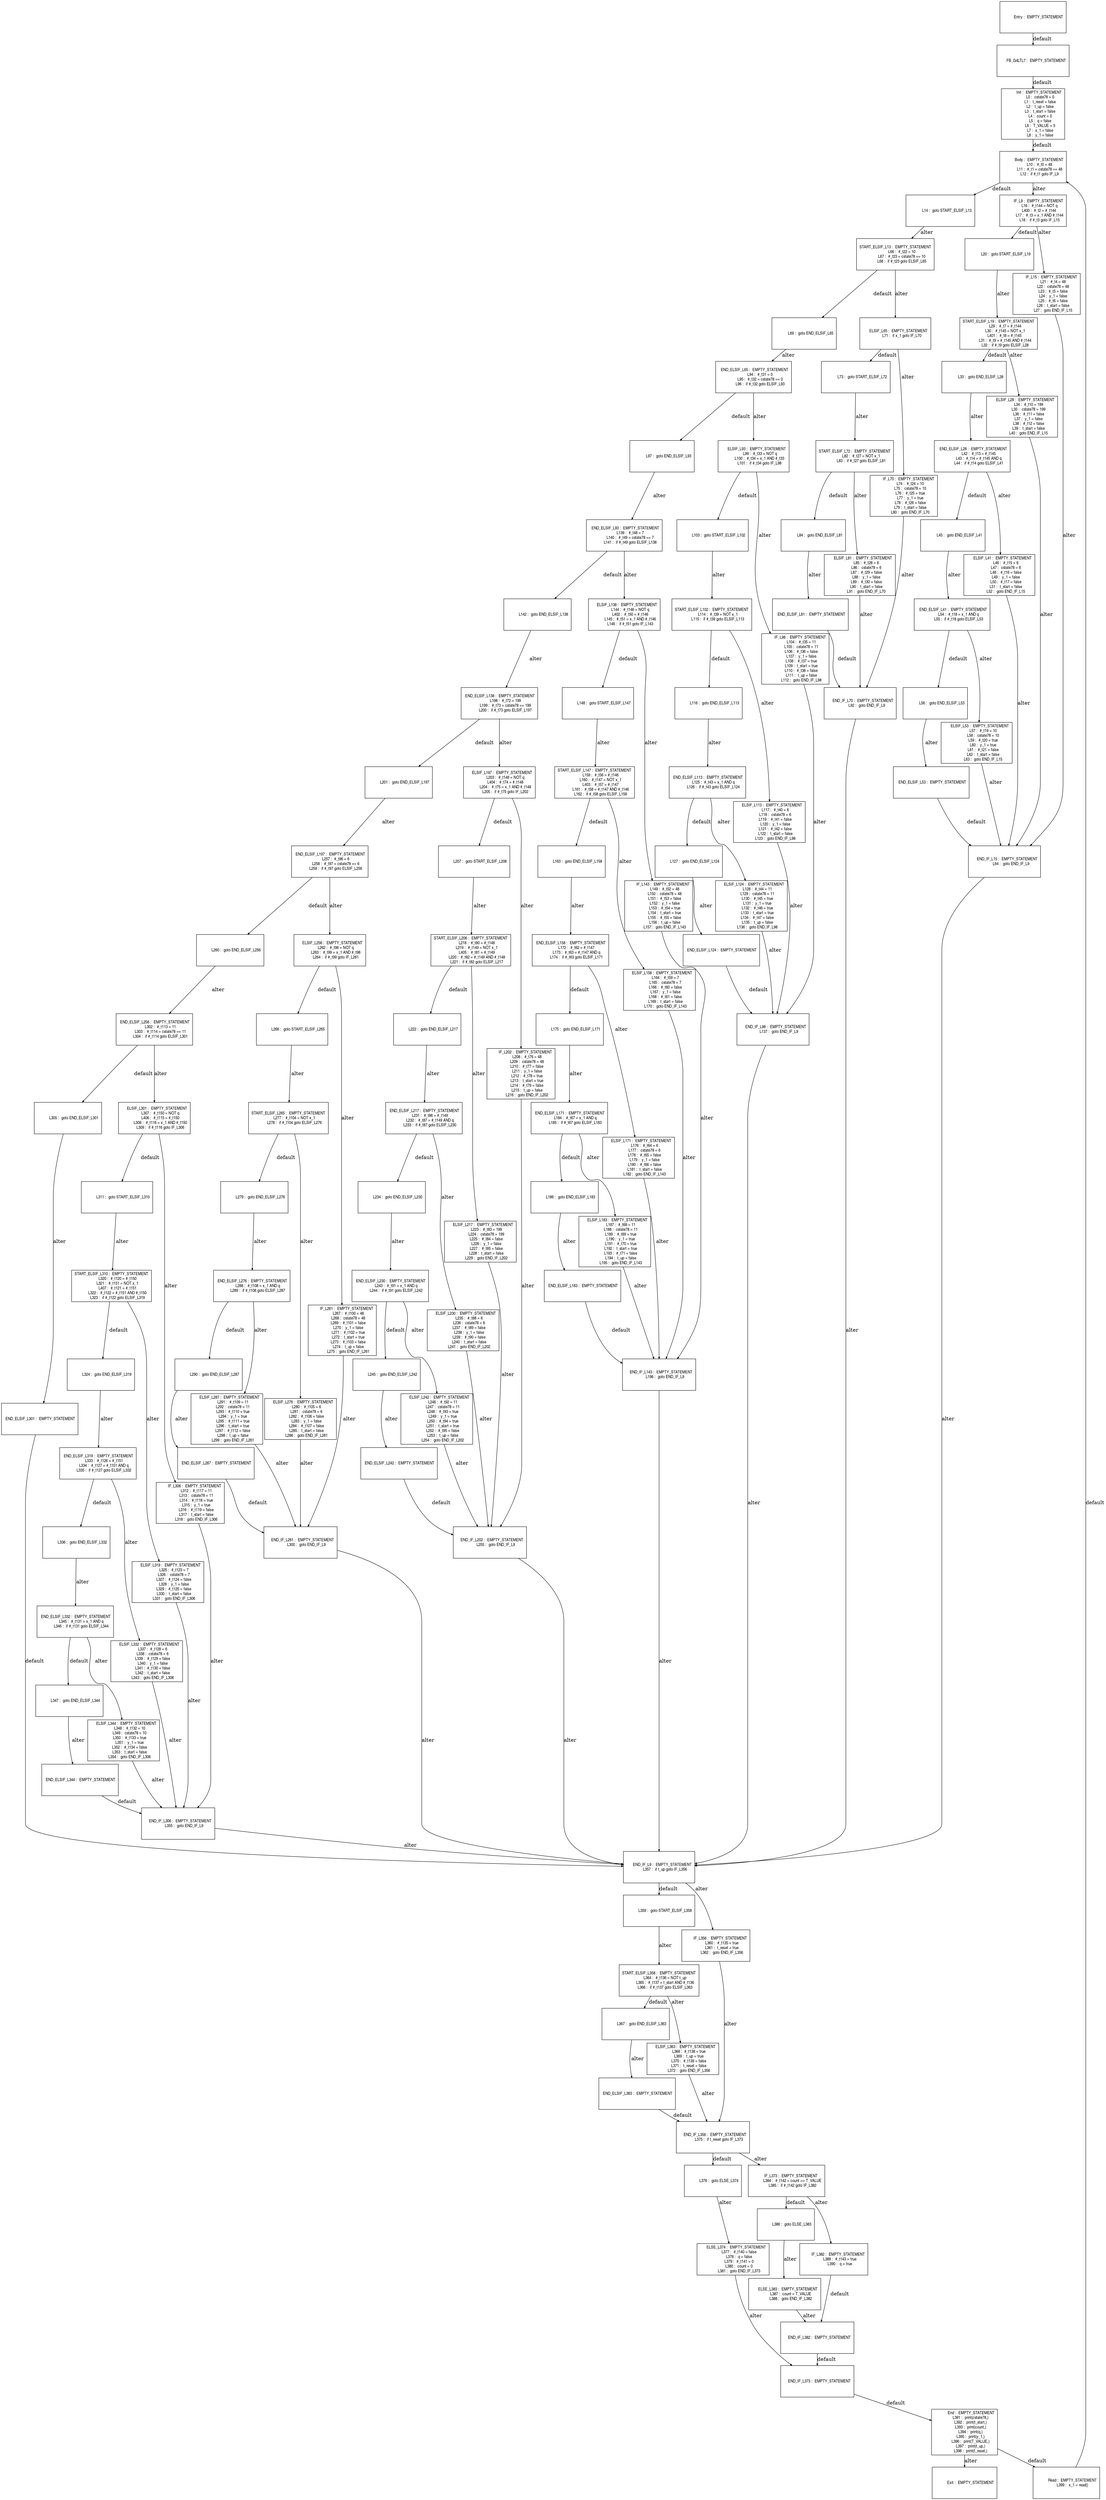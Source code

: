 digraph G {
  ranksep=.25;
  edge [arrowsize=.5]
  node [shape=rectangle, fontname="ArialNarrow",
        fontsize=12,  height=1.2];
  "      FB_G4LTL7 :  EMPTY_STATEMENT
"; "           Init :  EMPTY_STATEMENT
             L0 :  cstate78 = 0
             L1 :  t_reset = false
             L2 :  t_up = false
             L3 :  t_start = false
             L4 :  count = 0
             L5 :  q = false
             L6 :  T_VALUE = 5
             L7 :  x_1 = false
             L8 :  y_1 = false
"; "           Body :  EMPTY_STATEMENT
            L10 :  #_t0 = 48
            L11 :  #_t1 = cstate78 == 48
            L12 :  if #_t1 goto IF_L9
"; "            L14 :  goto START_ELSIF_L13
"; "          IF_L9 :  EMPTY_STATEMENT
            L16 :  #_t144 = NOT q
           L400 :  #_t2 = #_t144
            L17 :  #_t3 = x_1 AND #_t144
            L18 :  if #_t3 goto IF_L15
"; "            L20 :  goto START_ELSIF_L19
"; "         IF_L15 :  EMPTY_STATEMENT
            L21 :  #_t4 = 48
            L22 :  cstate78 = 48
            L23 :  #_t5 = false
            L24 :  y_1 = false
            L25 :  #_t6 = false
            L26 :  t_start = false
            L27 :  goto END_IF_L15
"; "START_ELSIF_L19 :  EMPTY_STATEMENT
            L29 :  #_t7 = #_t144
            L30 :  #_t145 = NOT x_1
           L401 :  #_t8 = #_t145
            L31 :  #_t9 = #_t145 AND #_t144
            L32 :  if #_t9 goto ELSIF_L28
"; "            L33 :  goto END_ELSIF_L28
"; "      ELSIF_L28 :  EMPTY_STATEMENT
            L34 :  #_t10 = 199
            L35 :  cstate78 = 199
            L36 :  #_t11 = false
            L37 :  y_1 = false
            L38 :  #_t12 = false
            L39 :  t_start = false
            L40 :  goto END_IF_L15
"; "  END_ELSIF_L28 :  EMPTY_STATEMENT
            L42 :  #_t13 = #_t145
            L43 :  #_t14 = #_t145 AND q
            L44 :  if #_t14 goto ELSIF_L41
"; "            L45 :  goto END_ELSIF_L41
"; "      ELSIF_L41 :  EMPTY_STATEMENT
            L46 :  #_t15 = 6
            L47 :  cstate78 = 6
            L48 :  #_t16 = false
            L49 :  y_1 = false
            L50 :  #_t17 = false
            L51 :  t_start = false
            L52 :  goto END_IF_L15
"; "  END_ELSIF_L41 :  EMPTY_STATEMENT
            L54 :  #_t18 = x_1 AND q
            L55 :  if #_t18 goto ELSIF_L53
"; "            L56 :  goto END_ELSIF_L53
"; "      ELSIF_L53 :  EMPTY_STATEMENT
            L57 :  #_t19 = 10
            L58 :  cstate78 = 10
            L59 :  #_t20 = true
            L60 :  y_1 = true
            L61 :  #_t21 = false
            L62 :  t_start = false
            L63 :  goto END_IF_L15
"; "  END_ELSIF_L53 :  EMPTY_STATEMENT
"; "     END_IF_L15 :  EMPTY_STATEMENT
            L64 :  goto END_IF_L9
"; "START_ELSIF_L13 :  EMPTY_STATEMENT
            L66 :  #_t22 = 10
            L67 :  #_t23 = cstate78 == 10
            L68 :  if #_t23 goto ELSIF_L65
"; "            L69 :  goto END_ELSIF_L65
"; "      ELSIF_L65 :  EMPTY_STATEMENT
            L71 :  if x_1 goto IF_L70
"; "            L73 :  goto START_ELSIF_L72
"; "         IF_L70 :  EMPTY_STATEMENT
            L74 :  #_t24 = 10
            L75 :  cstate78 = 10
            L76 :  #_t25 = true
            L77 :  y_1 = true
            L78 :  #_t26 = false
            L79 :  t_start = false
            L80 :  goto END_IF_L70
"; "START_ELSIF_L72 :  EMPTY_STATEMENT
            L82 :  #_t27 = NOT x_1
            L83 :  if #_t27 goto ELSIF_L81
"; "            L84 :  goto END_ELSIF_L81
"; "      ELSIF_L81 :  EMPTY_STATEMENT
            L85 :  #_t28 = 6
            L86 :  cstate78 = 6
            L87 :  #_t29 = false
            L88 :  y_1 = false
            L89 :  #_t30 = false
            L90 :  t_start = false
            L91 :  goto END_IF_L70
"; "  END_ELSIF_L81 :  EMPTY_STATEMENT
"; "     END_IF_L70 :  EMPTY_STATEMENT
            L92 :  goto END_IF_L9
"; "  END_ELSIF_L65 :  EMPTY_STATEMENT
            L94 :  #_t31 = 0
            L95 :  #_t32 = cstate78 == 0
            L96 :  if #_t32 goto ELSIF_L93
"; "            L97 :  goto END_ELSIF_L93
"; "      ELSIF_L93 :  EMPTY_STATEMENT
            L99 :  #_t33 = NOT q
           L100 :  #_t34 = x_1 AND #_t33
           L101 :  if #_t34 goto IF_L98
"; "           L103 :  goto START_ELSIF_L102
"; "         IF_L98 :  EMPTY_STATEMENT
           L104 :  #_t35 = 11
           L105 :  cstate78 = 11
           L106 :  #_t36 = false
           L107 :  y_1 = false
           L108 :  #_t37 = true
           L109 :  t_start = true
           L110 :  #_t38 = false
           L111 :  t_up = false
           L112 :  goto END_IF_L98
"; "START_ELSIF_L102 :  EMPTY_STATEMENT
           L114 :  #_t39 = NOT x_1
           L115 :  if #_t39 goto ELSIF_L113
"; "           L116 :  goto END_ELSIF_L113
"; "     ELSIF_L113 :  EMPTY_STATEMENT
           L117 :  #_t40 = 6
           L118 :  cstate78 = 6
           L119 :  #_t41 = false
           L120 :  y_1 = false
           L121 :  #_t42 = false
           L122 :  t_start = false
           L123 :  goto END_IF_L98
"; " END_ELSIF_L113 :  EMPTY_STATEMENT
           L125 :  #_t43 = x_1 AND q
           L126 :  if #_t43 goto ELSIF_L124
"; "           L127 :  goto END_ELSIF_L124
"; "     ELSIF_L124 :  EMPTY_STATEMENT
           L128 :  #_t44 = 11
           L129 :  cstate78 = 11
           L130 :  #_t45 = true
           L131 :  y_1 = true
           L132 :  #_t46 = true
           L133 :  t_start = true
           L134 :  #_t47 = false
           L135 :  t_up = false
           L136 :  goto END_IF_L98
"; " END_ELSIF_L124 :  EMPTY_STATEMENT
"; "     END_IF_L98 :  EMPTY_STATEMENT
           L137 :  goto END_IF_L9
"; "  END_ELSIF_L93 :  EMPTY_STATEMENT
           L139 :  #_t48 = 7
           L140 :  #_t49 = cstate78 == 7
           L141 :  if #_t49 goto ELSIF_L138
"; "           L142 :  goto END_ELSIF_L138
"; "     ELSIF_L138 :  EMPTY_STATEMENT
           L144 :  #_t146 = NOT q
           L402 :  #_t50 = #_t146
           L145 :  #_t51 = x_1 AND #_t146
           L146 :  if #_t51 goto IF_L143
"; "           L148 :  goto START_ELSIF_L147
"; "        IF_L143 :  EMPTY_STATEMENT
           L149 :  #_t52 = 48
           L150 :  cstate78 = 48
           L151 :  #_t53 = false
           L152 :  y_1 = false
           L153 :  #_t54 = true
           L154 :  t_start = true
           L155 :  #_t55 = false
           L156 :  t_up = false
           L157 :  goto END_IF_L143
"; "START_ELSIF_L147 :  EMPTY_STATEMENT
           L159 :  #_t56 = #_t146
           L160 :  #_t147 = NOT x_1
           L403 :  #_t57 = #_t147
           L161 :  #_t58 = #_t147 AND #_t146
           L162 :  if #_t58 goto ELSIF_L158
"; "           L163 :  goto END_ELSIF_L158
"; "     ELSIF_L158 :  EMPTY_STATEMENT
           L164 :  #_t59 = 7
           L165 :  cstate78 = 7
           L166 :  #_t60 = false
           L167 :  y_1 = false
           L168 :  #_t61 = false
           L169 :  t_start = false
           L170 :  goto END_IF_L143
"; " END_ELSIF_L158 :  EMPTY_STATEMENT
           L172 :  #_t62 = #_t147
           L173 :  #_t63 = #_t147 AND q
           L174 :  if #_t63 goto ELSIF_L171
"; "           L175 :  goto END_ELSIF_L171
"; "     ELSIF_L171 :  EMPTY_STATEMENT
           L176 :  #_t64 = 6
           L177 :  cstate78 = 6
           L178 :  #_t65 = false
           L179 :  y_1 = false
           L180 :  #_t66 = false
           L181 :  t_start = false
           L182 :  goto END_IF_L143
"; " END_ELSIF_L171 :  EMPTY_STATEMENT
           L184 :  #_t67 = x_1 AND q
           L185 :  if #_t67 goto ELSIF_L183
"; "           L186 :  goto END_ELSIF_L183
"; "     ELSIF_L183 :  EMPTY_STATEMENT
           L187 :  #_t68 = 11
           L188 :  cstate78 = 11
           L189 :  #_t69 = true
           L190 :  y_1 = true
           L191 :  #_t70 = true
           L192 :  t_start = true
           L193 :  #_t71 = false
           L194 :  t_up = false
           L195 :  goto END_IF_L143
"; " END_ELSIF_L183 :  EMPTY_STATEMENT
"; "    END_IF_L143 :  EMPTY_STATEMENT
           L196 :  goto END_IF_L9
"; " END_ELSIF_L138 :  EMPTY_STATEMENT
           L198 :  #_t72 = 199
           L199 :  #_t73 = cstate78 == 199
           L200 :  if #_t73 goto ELSIF_L197
"; "           L201 :  goto END_ELSIF_L197
"; "     ELSIF_L197 :  EMPTY_STATEMENT
           L203 :  #_t148 = NOT q
           L404 :  #_t74 = #_t148
           L204 :  #_t75 = x_1 AND #_t148
           L205 :  if #_t75 goto IF_L202
"; "           L207 :  goto START_ELSIF_L206
"; "        IF_L202 :  EMPTY_STATEMENT
           L208 :  #_t76 = 48
           L209 :  cstate78 = 48
           L210 :  #_t77 = false
           L211 :  y_1 = false
           L212 :  #_t78 = true
           L213 :  t_start = true
           L214 :  #_t79 = false
           L215 :  t_up = false
           L216 :  goto END_IF_L202
"; "START_ELSIF_L206 :  EMPTY_STATEMENT
           L218 :  #_t80 = #_t148
           L219 :  #_t149 = NOT x_1
           L405 :  #_t81 = #_t149
           L220 :  #_t82 = #_t149 AND #_t148
           L221 :  if #_t82 goto ELSIF_L217
"; "           L222 :  goto END_ELSIF_L217
"; "     ELSIF_L217 :  EMPTY_STATEMENT
           L223 :  #_t83 = 199
           L224 :  cstate78 = 199
           L225 :  #_t84 = false
           L226 :  y_1 = false
           L227 :  #_t85 = false
           L228 :  t_start = false
           L229 :  goto END_IF_L202
"; " END_ELSIF_L217 :  EMPTY_STATEMENT
           L231 :  #_t86 = #_t149
           L232 :  #_t87 = #_t149 AND q
           L233 :  if #_t87 goto ELSIF_L230
"; "           L234 :  goto END_ELSIF_L230
"; "     ELSIF_L230 :  EMPTY_STATEMENT
           L235 :  #_t88 = 6
           L236 :  cstate78 = 6
           L237 :  #_t89 = false
           L238 :  y_1 = false
           L239 :  #_t90 = false
           L240 :  t_start = false
           L241 :  goto END_IF_L202
"; " END_ELSIF_L230 :  EMPTY_STATEMENT
           L243 :  #_t91 = x_1 AND q
           L244 :  if #_t91 goto ELSIF_L242
"; "           L245 :  goto END_ELSIF_L242
"; "     ELSIF_L242 :  EMPTY_STATEMENT
           L246 :  #_t92 = 11
           L247 :  cstate78 = 11
           L248 :  #_t93 = true
           L249 :  y_1 = true
           L250 :  #_t94 = true
           L251 :  t_start = true
           L252 :  #_t95 = false
           L253 :  t_up = false
           L254 :  goto END_IF_L202
"; " END_ELSIF_L242 :  EMPTY_STATEMENT
"; "    END_IF_L202 :  EMPTY_STATEMENT
           L255 :  goto END_IF_L9
"; " END_ELSIF_L197 :  EMPTY_STATEMENT
           L257 :  #_t96 = 6
           L258 :  #_t97 = cstate78 == 6
           L259 :  if #_t97 goto ELSIF_L256
"; "           L260 :  goto END_ELSIF_L256
"; "     ELSIF_L256 :  EMPTY_STATEMENT
           L262 :  #_t98 = NOT q
           L263 :  #_t99 = x_1 AND #_t98
           L264 :  if #_t99 goto IF_L261
"; "           L266 :  goto START_ELSIF_L265
"; "        IF_L261 :  EMPTY_STATEMENT
           L267 :  #_t100 = 48
           L268 :  cstate78 = 48
           L269 :  #_t101 = false
           L270 :  y_1 = false
           L271 :  #_t102 = true
           L272 :  t_start = true
           L273 :  #_t103 = false
           L274 :  t_up = false
           L275 :  goto END_IF_L261
"; "START_ELSIF_L265 :  EMPTY_STATEMENT
           L277 :  #_t104 = NOT x_1
           L278 :  if #_t104 goto ELSIF_L276
"; "           L279 :  goto END_ELSIF_L276
"; "     ELSIF_L276 :  EMPTY_STATEMENT
           L280 :  #_t105 = 6
           L281 :  cstate78 = 6
           L282 :  #_t106 = false
           L283 :  y_1 = false
           L284 :  #_t107 = false
           L285 :  t_start = false
           L286 :  goto END_IF_L261
"; " END_ELSIF_L276 :  EMPTY_STATEMENT
           L288 :  #_t108 = x_1 AND q
           L289 :  if #_t108 goto ELSIF_L287
"; "           L290 :  goto END_ELSIF_L287
"; "     ELSIF_L287 :  EMPTY_STATEMENT
           L291 :  #_t109 = 11
           L292 :  cstate78 = 11
           L293 :  #_t110 = true
           L294 :  y_1 = true
           L295 :  #_t111 = true
           L296 :  t_start = true
           L297 :  #_t112 = false
           L298 :  t_up = false
           L299 :  goto END_IF_L261
"; " END_ELSIF_L287 :  EMPTY_STATEMENT
"; "    END_IF_L261 :  EMPTY_STATEMENT
           L300 :  goto END_IF_L9
"; " END_ELSIF_L256 :  EMPTY_STATEMENT
           L302 :  #_t113 = 11
           L303 :  #_t114 = cstate78 == 11
           L304 :  if #_t114 goto ELSIF_L301
"; "           L305 :  goto END_ELSIF_L301
"; "     ELSIF_L301 :  EMPTY_STATEMENT
           L307 :  #_t150 = NOT q
           L406 :  #_t115 = #_t150
           L308 :  #_t116 = x_1 AND #_t150
           L309 :  if #_t116 goto IF_L306
"; "           L311 :  goto START_ELSIF_L310
"; "        IF_L306 :  EMPTY_STATEMENT
           L312 :  #_t117 = 11
           L313 :  cstate78 = 11
           L314 :  #_t118 = true
           L315 :  y_1 = true
           L316 :  #_t119 = false
           L317 :  t_start = false
           L318 :  goto END_IF_L306
"; "START_ELSIF_L310 :  EMPTY_STATEMENT
           L320 :  #_t120 = #_t150
           L321 :  #_t151 = NOT x_1
           L407 :  #_t121 = #_t151
           L322 :  #_t122 = #_t151 AND #_t150
           L323 :  if #_t122 goto ELSIF_L319
"; "           L324 :  goto END_ELSIF_L319
"; "     ELSIF_L319 :  EMPTY_STATEMENT
           L325 :  #_t123 = 7
           L326 :  cstate78 = 7
           L327 :  #_t124 = false
           L328 :  y_1 = false
           L329 :  #_t125 = false
           L330 :  t_start = false
           L331 :  goto END_IF_L306
"; " END_ELSIF_L319 :  EMPTY_STATEMENT
           L333 :  #_t126 = #_t151
           L334 :  #_t127 = #_t151 AND q
           L335 :  if #_t127 goto ELSIF_L332
"; "           L336 :  goto END_ELSIF_L332
"; "     ELSIF_L332 :  EMPTY_STATEMENT
           L337 :  #_t128 = 6
           L338 :  cstate78 = 6
           L339 :  #_t129 = false
           L340 :  y_1 = false
           L341 :  #_t130 = false
           L342 :  t_start = false
           L343 :  goto END_IF_L306
"; " END_ELSIF_L332 :  EMPTY_STATEMENT
           L345 :  #_t131 = x_1 AND q
           L346 :  if #_t131 goto ELSIF_L344
"; "           L347 :  goto END_ELSIF_L344
"; "     ELSIF_L344 :  EMPTY_STATEMENT
           L348 :  #_t132 = 10
           L349 :  cstate78 = 10
           L350 :  #_t133 = true
           L351 :  y_1 = true
           L352 :  #_t134 = false
           L353 :  t_start = false
           L354 :  goto END_IF_L306
"; " END_ELSIF_L344 :  EMPTY_STATEMENT
"; "    END_IF_L306 :  EMPTY_STATEMENT
           L355 :  goto END_IF_L9
"; " END_ELSIF_L301 :  EMPTY_STATEMENT
"; "      END_IF_L9 :  EMPTY_STATEMENT
           L357 :  if t_up goto IF_L356
"; "           L359 :  goto START_ELSIF_L358
"; "        IF_L356 :  EMPTY_STATEMENT
           L360 :  #_t135 = true
           L361 :  t_reset = true
           L362 :  goto END_IF_L356
"; "START_ELSIF_L358 :  EMPTY_STATEMENT
           L364 :  #_t136 = NOT t_up
           L365 :  #_t137 = t_start AND #_t136
           L366 :  if #_t137 goto ELSIF_L363
"; "           L367 :  goto END_ELSIF_L363
"; "     ELSIF_L363 :  EMPTY_STATEMENT
           L368 :  #_t138 = true
           L369 :  t_up = true
           L370 :  #_t139 = false
           L371 :  t_reset = false
           L372 :  goto END_IF_L356
"; " END_ELSIF_L363 :  EMPTY_STATEMENT
"; "    END_IF_L356 :  EMPTY_STATEMENT
           L375 :  if t_reset goto IF_L373
"; "           L376 :  goto ELSE_L374
"; "      ELSE_L374 :  EMPTY_STATEMENT
           L377 :  #_t140 = false
           L378 :  q = false
           L379 :  #_t141 = 0
           L380 :  count = 0
           L381 :  goto END_IF_L373
"; "        IF_L373 :  EMPTY_STATEMENT
           L384 :  #_t142 = count == T_VALUE
           L385 :  if #_t142 goto IF_L382
"; "           L386 :  goto ELSE_L383
"; "      ELSE_L383 :  EMPTY_STATEMENT
           L387 :  count = T_VALUE
           L388 :  goto END_IF_L382
"; "        IF_L382 :  EMPTY_STATEMENT
           L389 :  #_t143 = true
           L390 :  q = true
"; "    END_IF_L382 :  EMPTY_STATEMENT
"; "    END_IF_L373 :  EMPTY_STATEMENT
"; "          Entry :  EMPTY_STATEMENT
"; "            End :  EMPTY_STATEMENT
           L391 :  print(cstate78,)
           L392 :  print(t_start,)
           L393 :  print(count,)
           L394 :  print(q,)
           L395 :  print(y_1,)
           L396 :  print(T_VALUE,)
           L397 :  print(t_up,)
           L398 :  print(t_reset,)
"; "           Exit :  EMPTY_STATEMENT
"; "           Read :  EMPTY_STATEMENT
           L399 :  x_1 = read()
"; 
  "      FB_G4LTL7 :  EMPTY_STATEMENT
" -> "           Init :  EMPTY_STATEMENT
             L0 :  cstate78 = 0
             L1 :  t_reset = false
             L2 :  t_up = false
             L3 :  t_start = false
             L4 :  count = 0
             L5 :  q = false
             L6 :  T_VALUE = 5
             L7 :  x_1 = false
             L8 :  y_1 = false
"  [label="default"];
  "           Init :  EMPTY_STATEMENT
             L0 :  cstate78 = 0
             L1 :  t_reset = false
             L2 :  t_up = false
             L3 :  t_start = false
             L4 :  count = 0
             L5 :  q = false
             L6 :  T_VALUE = 5
             L7 :  x_1 = false
             L8 :  y_1 = false
" -> "           Body :  EMPTY_STATEMENT
            L10 :  #_t0 = 48
            L11 :  #_t1 = cstate78 == 48
            L12 :  if #_t1 goto IF_L9
"  [label="default"];
  "           Body :  EMPTY_STATEMENT
            L10 :  #_t0 = 48
            L11 :  #_t1 = cstate78 == 48
            L12 :  if #_t1 goto IF_L9
" -> "            L14 :  goto START_ELSIF_L13
"  [label="default"];
  "           Body :  EMPTY_STATEMENT
            L10 :  #_t0 = 48
            L11 :  #_t1 = cstate78 == 48
            L12 :  if #_t1 goto IF_L9
" -> "          IF_L9 :  EMPTY_STATEMENT
            L16 :  #_t144 = NOT q
           L400 :  #_t2 = #_t144
            L17 :  #_t3 = x_1 AND #_t144
            L18 :  if #_t3 goto IF_L15
"  [label="alter"];
  "            L14 :  goto START_ELSIF_L13
" -> "START_ELSIF_L13 :  EMPTY_STATEMENT
            L66 :  #_t22 = 10
            L67 :  #_t23 = cstate78 == 10
            L68 :  if #_t23 goto ELSIF_L65
"  [label="alter"];
  "          IF_L9 :  EMPTY_STATEMENT
            L16 :  #_t144 = NOT q
           L400 :  #_t2 = #_t144
            L17 :  #_t3 = x_1 AND #_t144
            L18 :  if #_t3 goto IF_L15
" -> "            L20 :  goto START_ELSIF_L19
"  [label="default"];
  "          IF_L9 :  EMPTY_STATEMENT
            L16 :  #_t144 = NOT q
           L400 :  #_t2 = #_t144
            L17 :  #_t3 = x_1 AND #_t144
            L18 :  if #_t3 goto IF_L15
" -> "         IF_L15 :  EMPTY_STATEMENT
            L21 :  #_t4 = 48
            L22 :  cstate78 = 48
            L23 :  #_t5 = false
            L24 :  y_1 = false
            L25 :  #_t6 = false
            L26 :  t_start = false
            L27 :  goto END_IF_L15
"  [label="alter"];
  "            L20 :  goto START_ELSIF_L19
" -> "START_ELSIF_L19 :  EMPTY_STATEMENT
            L29 :  #_t7 = #_t144
            L30 :  #_t145 = NOT x_1
           L401 :  #_t8 = #_t145
            L31 :  #_t9 = #_t145 AND #_t144
            L32 :  if #_t9 goto ELSIF_L28
"  [label="alter"];
  "         IF_L15 :  EMPTY_STATEMENT
            L21 :  #_t4 = 48
            L22 :  cstate78 = 48
            L23 :  #_t5 = false
            L24 :  y_1 = false
            L25 :  #_t6 = false
            L26 :  t_start = false
            L27 :  goto END_IF_L15
" -> "     END_IF_L15 :  EMPTY_STATEMENT
            L64 :  goto END_IF_L9
"  [label="alter"];
  "START_ELSIF_L19 :  EMPTY_STATEMENT
            L29 :  #_t7 = #_t144
            L30 :  #_t145 = NOT x_1
           L401 :  #_t8 = #_t145
            L31 :  #_t9 = #_t145 AND #_t144
            L32 :  if #_t9 goto ELSIF_L28
" -> "            L33 :  goto END_ELSIF_L28
"  [label="default"];
  "START_ELSIF_L19 :  EMPTY_STATEMENT
            L29 :  #_t7 = #_t144
            L30 :  #_t145 = NOT x_1
           L401 :  #_t8 = #_t145
            L31 :  #_t9 = #_t145 AND #_t144
            L32 :  if #_t9 goto ELSIF_L28
" -> "      ELSIF_L28 :  EMPTY_STATEMENT
            L34 :  #_t10 = 199
            L35 :  cstate78 = 199
            L36 :  #_t11 = false
            L37 :  y_1 = false
            L38 :  #_t12 = false
            L39 :  t_start = false
            L40 :  goto END_IF_L15
"  [label="alter"];
  "            L33 :  goto END_ELSIF_L28
" -> "  END_ELSIF_L28 :  EMPTY_STATEMENT
            L42 :  #_t13 = #_t145
            L43 :  #_t14 = #_t145 AND q
            L44 :  if #_t14 goto ELSIF_L41
"  [label="alter"];
  "      ELSIF_L28 :  EMPTY_STATEMENT
            L34 :  #_t10 = 199
            L35 :  cstate78 = 199
            L36 :  #_t11 = false
            L37 :  y_1 = false
            L38 :  #_t12 = false
            L39 :  t_start = false
            L40 :  goto END_IF_L15
" -> "     END_IF_L15 :  EMPTY_STATEMENT
            L64 :  goto END_IF_L9
"  [label="alter"];
  "  END_ELSIF_L28 :  EMPTY_STATEMENT
            L42 :  #_t13 = #_t145
            L43 :  #_t14 = #_t145 AND q
            L44 :  if #_t14 goto ELSIF_L41
" -> "            L45 :  goto END_ELSIF_L41
"  [label="default"];
  "  END_ELSIF_L28 :  EMPTY_STATEMENT
            L42 :  #_t13 = #_t145
            L43 :  #_t14 = #_t145 AND q
            L44 :  if #_t14 goto ELSIF_L41
" -> "      ELSIF_L41 :  EMPTY_STATEMENT
            L46 :  #_t15 = 6
            L47 :  cstate78 = 6
            L48 :  #_t16 = false
            L49 :  y_1 = false
            L50 :  #_t17 = false
            L51 :  t_start = false
            L52 :  goto END_IF_L15
"  [label="alter"];
  "            L45 :  goto END_ELSIF_L41
" -> "  END_ELSIF_L41 :  EMPTY_STATEMENT
            L54 :  #_t18 = x_1 AND q
            L55 :  if #_t18 goto ELSIF_L53
"  [label="alter"];
  "      ELSIF_L41 :  EMPTY_STATEMENT
            L46 :  #_t15 = 6
            L47 :  cstate78 = 6
            L48 :  #_t16 = false
            L49 :  y_1 = false
            L50 :  #_t17 = false
            L51 :  t_start = false
            L52 :  goto END_IF_L15
" -> "     END_IF_L15 :  EMPTY_STATEMENT
            L64 :  goto END_IF_L9
"  [label="alter"];
  "  END_ELSIF_L41 :  EMPTY_STATEMENT
            L54 :  #_t18 = x_1 AND q
            L55 :  if #_t18 goto ELSIF_L53
" -> "            L56 :  goto END_ELSIF_L53
"  [label="default"];
  "  END_ELSIF_L41 :  EMPTY_STATEMENT
            L54 :  #_t18 = x_1 AND q
            L55 :  if #_t18 goto ELSIF_L53
" -> "      ELSIF_L53 :  EMPTY_STATEMENT
            L57 :  #_t19 = 10
            L58 :  cstate78 = 10
            L59 :  #_t20 = true
            L60 :  y_1 = true
            L61 :  #_t21 = false
            L62 :  t_start = false
            L63 :  goto END_IF_L15
"  [label="alter"];
  "            L56 :  goto END_ELSIF_L53
" -> "  END_ELSIF_L53 :  EMPTY_STATEMENT
"  [label="alter"];
  "      ELSIF_L53 :  EMPTY_STATEMENT
            L57 :  #_t19 = 10
            L58 :  cstate78 = 10
            L59 :  #_t20 = true
            L60 :  y_1 = true
            L61 :  #_t21 = false
            L62 :  t_start = false
            L63 :  goto END_IF_L15
" -> "     END_IF_L15 :  EMPTY_STATEMENT
            L64 :  goto END_IF_L9
"  [label="alter"];
  "  END_ELSIF_L53 :  EMPTY_STATEMENT
" -> "     END_IF_L15 :  EMPTY_STATEMENT
            L64 :  goto END_IF_L9
"  [label="default"];
  "     END_IF_L15 :  EMPTY_STATEMENT
            L64 :  goto END_IF_L9
" -> "      END_IF_L9 :  EMPTY_STATEMENT
           L357 :  if t_up goto IF_L356
"  [label="alter"];
  "START_ELSIF_L13 :  EMPTY_STATEMENT
            L66 :  #_t22 = 10
            L67 :  #_t23 = cstate78 == 10
            L68 :  if #_t23 goto ELSIF_L65
" -> "            L69 :  goto END_ELSIF_L65
"  [label="default"];
  "START_ELSIF_L13 :  EMPTY_STATEMENT
            L66 :  #_t22 = 10
            L67 :  #_t23 = cstate78 == 10
            L68 :  if #_t23 goto ELSIF_L65
" -> "      ELSIF_L65 :  EMPTY_STATEMENT
            L71 :  if x_1 goto IF_L70
"  [label="alter"];
  "            L69 :  goto END_ELSIF_L65
" -> "  END_ELSIF_L65 :  EMPTY_STATEMENT
            L94 :  #_t31 = 0
            L95 :  #_t32 = cstate78 == 0
            L96 :  if #_t32 goto ELSIF_L93
"  [label="alter"];
  "      ELSIF_L65 :  EMPTY_STATEMENT
            L71 :  if x_1 goto IF_L70
" -> "            L73 :  goto START_ELSIF_L72
"  [label="default"];
  "      ELSIF_L65 :  EMPTY_STATEMENT
            L71 :  if x_1 goto IF_L70
" -> "         IF_L70 :  EMPTY_STATEMENT
            L74 :  #_t24 = 10
            L75 :  cstate78 = 10
            L76 :  #_t25 = true
            L77 :  y_1 = true
            L78 :  #_t26 = false
            L79 :  t_start = false
            L80 :  goto END_IF_L70
"  [label="alter"];
  "            L73 :  goto START_ELSIF_L72
" -> "START_ELSIF_L72 :  EMPTY_STATEMENT
            L82 :  #_t27 = NOT x_1
            L83 :  if #_t27 goto ELSIF_L81
"  [label="alter"];
  "         IF_L70 :  EMPTY_STATEMENT
            L74 :  #_t24 = 10
            L75 :  cstate78 = 10
            L76 :  #_t25 = true
            L77 :  y_1 = true
            L78 :  #_t26 = false
            L79 :  t_start = false
            L80 :  goto END_IF_L70
" -> "     END_IF_L70 :  EMPTY_STATEMENT
            L92 :  goto END_IF_L9
"  [label="alter"];
  "START_ELSIF_L72 :  EMPTY_STATEMENT
            L82 :  #_t27 = NOT x_1
            L83 :  if #_t27 goto ELSIF_L81
" -> "            L84 :  goto END_ELSIF_L81
"  [label="default"];
  "START_ELSIF_L72 :  EMPTY_STATEMENT
            L82 :  #_t27 = NOT x_1
            L83 :  if #_t27 goto ELSIF_L81
" -> "      ELSIF_L81 :  EMPTY_STATEMENT
            L85 :  #_t28 = 6
            L86 :  cstate78 = 6
            L87 :  #_t29 = false
            L88 :  y_1 = false
            L89 :  #_t30 = false
            L90 :  t_start = false
            L91 :  goto END_IF_L70
"  [label="alter"];
  "            L84 :  goto END_ELSIF_L81
" -> "  END_ELSIF_L81 :  EMPTY_STATEMENT
"  [label="alter"];
  "      ELSIF_L81 :  EMPTY_STATEMENT
            L85 :  #_t28 = 6
            L86 :  cstate78 = 6
            L87 :  #_t29 = false
            L88 :  y_1 = false
            L89 :  #_t30 = false
            L90 :  t_start = false
            L91 :  goto END_IF_L70
" -> "     END_IF_L70 :  EMPTY_STATEMENT
            L92 :  goto END_IF_L9
"  [label="alter"];
  "  END_ELSIF_L81 :  EMPTY_STATEMENT
" -> "     END_IF_L70 :  EMPTY_STATEMENT
            L92 :  goto END_IF_L9
"  [label="default"];
  "     END_IF_L70 :  EMPTY_STATEMENT
            L92 :  goto END_IF_L9
" -> "      END_IF_L9 :  EMPTY_STATEMENT
           L357 :  if t_up goto IF_L356
"  [label="alter"];
  "  END_ELSIF_L65 :  EMPTY_STATEMENT
            L94 :  #_t31 = 0
            L95 :  #_t32 = cstate78 == 0
            L96 :  if #_t32 goto ELSIF_L93
" -> "            L97 :  goto END_ELSIF_L93
"  [label="default"];
  "  END_ELSIF_L65 :  EMPTY_STATEMENT
            L94 :  #_t31 = 0
            L95 :  #_t32 = cstate78 == 0
            L96 :  if #_t32 goto ELSIF_L93
" -> "      ELSIF_L93 :  EMPTY_STATEMENT
            L99 :  #_t33 = NOT q
           L100 :  #_t34 = x_1 AND #_t33
           L101 :  if #_t34 goto IF_L98
"  [label="alter"];
  "            L97 :  goto END_ELSIF_L93
" -> "  END_ELSIF_L93 :  EMPTY_STATEMENT
           L139 :  #_t48 = 7
           L140 :  #_t49 = cstate78 == 7
           L141 :  if #_t49 goto ELSIF_L138
"  [label="alter"];
  "      ELSIF_L93 :  EMPTY_STATEMENT
            L99 :  #_t33 = NOT q
           L100 :  #_t34 = x_1 AND #_t33
           L101 :  if #_t34 goto IF_L98
" -> "           L103 :  goto START_ELSIF_L102
"  [label="default"];
  "      ELSIF_L93 :  EMPTY_STATEMENT
            L99 :  #_t33 = NOT q
           L100 :  #_t34 = x_1 AND #_t33
           L101 :  if #_t34 goto IF_L98
" -> "         IF_L98 :  EMPTY_STATEMENT
           L104 :  #_t35 = 11
           L105 :  cstate78 = 11
           L106 :  #_t36 = false
           L107 :  y_1 = false
           L108 :  #_t37 = true
           L109 :  t_start = true
           L110 :  #_t38 = false
           L111 :  t_up = false
           L112 :  goto END_IF_L98
"  [label="alter"];
  "           L103 :  goto START_ELSIF_L102
" -> "START_ELSIF_L102 :  EMPTY_STATEMENT
           L114 :  #_t39 = NOT x_1
           L115 :  if #_t39 goto ELSIF_L113
"  [label="alter"];
  "         IF_L98 :  EMPTY_STATEMENT
           L104 :  #_t35 = 11
           L105 :  cstate78 = 11
           L106 :  #_t36 = false
           L107 :  y_1 = false
           L108 :  #_t37 = true
           L109 :  t_start = true
           L110 :  #_t38 = false
           L111 :  t_up = false
           L112 :  goto END_IF_L98
" -> "     END_IF_L98 :  EMPTY_STATEMENT
           L137 :  goto END_IF_L9
"  [label="alter"];
  "START_ELSIF_L102 :  EMPTY_STATEMENT
           L114 :  #_t39 = NOT x_1
           L115 :  if #_t39 goto ELSIF_L113
" -> "           L116 :  goto END_ELSIF_L113
"  [label="default"];
  "START_ELSIF_L102 :  EMPTY_STATEMENT
           L114 :  #_t39 = NOT x_1
           L115 :  if #_t39 goto ELSIF_L113
" -> "     ELSIF_L113 :  EMPTY_STATEMENT
           L117 :  #_t40 = 6
           L118 :  cstate78 = 6
           L119 :  #_t41 = false
           L120 :  y_1 = false
           L121 :  #_t42 = false
           L122 :  t_start = false
           L123 :  goto END_IF_L98
"  [label="alter"];
  "           L116 :  goto END_ELSIF_L113
" -> " END_ELSIF_L113 :  EMPTY_STATEMENT
           L125 :  #_t43 = x_1 AND q
           L126 :  if #_t43 goto ELSIF_L124
"  [label="alter"];
  "     ELSIF_L113 :  EMPTY_STATEMENT
           L117 :  #_t40 = 6
           L118 :  cstate78 = 6
           L119 :  #_t41 = false
           L120 :  y_1 = false
           L121 :  #_t42 = false
           L122 :  t_start = false
           L123 :  goto END_IF_L98
" -> "     END_IF_L98 :  EMPTY_STATEMENT
           L137 :  goto END_IF_L9
"  [label="alter"];
  " END_ELSIF_L113 :  EMPTY_STATEMENT
           L125 :  #_t43 = x_1 AND q
           L126 :  if #_t43 goto ELSIF_L124
" -> "           L127 :  goto END_ELSIF_L124
"  [label="default"];
  " END_ELSIF_L113 :  EMPTY_STATEMENT
           L125 :  #_t43 = x_1 AND q
           L126 :  if #_t43 goto ELSIF_L124
" -> "     ELSIF_L124 :  EMPTY_STATEMENT
           L128 :  #_t44 = 11
           L129 :  cstate78 = 11
           L130 :  #_t45 = true
           L131 :  y_1 = true
           L132 :  #_t46 = true
           L133 :  t_start = true
           L134 :  #_t47 = false
           L135 :  t_up = false
           L136 :  goto END_IF_L98
"  [label="alter"];
  "           L127 :  goto END_ELSIF_L124
" -> " END_ELSIF_L124 :  EMPTY_STATEMENT
"  [label="alter"];
  "     ELSIF_L124 :  EMPTY_STATEMENT
           L128 :  #_t44 = 11
           L129 :  cstate78 = 11
           L130 :  #_t45 = true
           L131 :  y_1 = true
           L132 :  #_t46 = true
           L133 :  t_start = true
           L134 :  #_t47 = false
           L135 :  t_up = false
           L136 :  goto END_IF_L98
" -> "     END_IF_L98 :  EMPTY_STATEMENT
           L137 :  goto END_IF_L9
"  [label="alter"];
  " END_ELSIF_L124 :  EMPTY_STATEMENT
" -> "     END_IF_L98 :  EMPTY_STATEMENT
           L137 :  goto END_IF_L9
"  [label="default"];
  "     END_IF_L98 :  EMPTY_STATEMENT
           L137 :  goto END_IF_L9
" -> "      END_IF_L9 :  EMPTY_STATEMENT
           L357 :  if t_up goto IF_L356
"  [label="alter"];
  "  END_ELSIF_L93 :  EMPTY_STATEMENT
           L139 :  #_t48 = 7
           L140 :  #_t49 = cstate78 == 7
           L141 :  if #_t49 goto ELSIF_L138
" -> "           L142 :  goto END_ELSIF_L138
"  [label="default"];
  "  END_ELSIF_L93 :  EMPTY_STATEMENT
           L139 :  #_t48 = 7
           L140 :  #_t49 = cstate78 == 7
           L141 :  if #_t49 goto ELSIF_L138
" -> "     ELSIF_L138 :  EMPTY_STATEMENT
           L144 :  #_t146 = NOT q
           L402 :  #_t50 = #_t146
           L145 :  #_t51 = x_1 AND #_t146
           L146 :  if #_t51 goto IF_L143
"  [label="alter"];
  "           L142 :  goto END_ELSIF_L138
" -> " END_ELSIF_L138 :  EMPTY_STATEMENT
           L198 :  #_t72 = 199
           L199 :  #_t73 = cstate78 == 199
           L200 :  if #_t73 goto ELSIF_L197
"  [label="alter"];
  "     ELSIF_L138 :  EMPTY_STATEMENT
           L144 :  #_t146 = NOT q
           L402 :  #_t50 = #_t146
           L145 :  #_t51 = x_1 AND #_t146
           L146 :  if #_t51 goto IF_L143
" -> "           L148 :  goto START_ELSIF_L147
"  [label="default"];
  "     ELSIF_L138 :  EMPTY_STATEMENT
           L144 :  #_t146 = NOT q
           L402 :  #_t50 = #_t146
           L145 :  #_t51 = x_1 AND #_t146
           L146 :  if #_t51 goto IF_L143
" -> "        IF_L143 :  EMPTY_STATEMENT
           L149 :  #_t52 = 48
           L150 :  cstate78 = 48
           L151 :  #_t53 = false
           L152 :  y_1 = false
           L153 :  #_t54 = true
           L154 :  t_start = true
           L155 :  #_t55 = false
           L156 :  t_up = false
           L157 :  goto END_IF_L143
"  [label="alter"];
  "           L148 :  goto START_ELSIF_L147
" -> "START_ELSIF_L147 :  EMPTY_STATEMENT
           L159 :  #_t56 = #_t146
           L160 :  #_t147 = NOT x_1
           L403 :  #_t57 = #_t147
           L161 :  #_t58 = #_t147 AND #_t146
           L162 :  if #_t58 goto ELSIF_L158
"  [label="alter"];
  "        IF_L143 :  EMPTY_STATEMENT
           L149 :  #_t52 = 48
           L150 :  cstate78 = 48
           L151 :  #_t53 = false
           L152 :  y_1 = false
           L153 :  #_t54 = true
           L154 :  t_start = true
           L155 :  #_t55 = false
           L156 :  t_up = false
           L157 :  goto END_IF_L143
" -> "    END_IF_L143 :  EMPTY_STATEMENT
           L196 :  goto END_IF_L9
"  [label="alter"];
  "START_ELSIF_L147 :  EMPTY_STATEMENT
           L159 :  #_t56 = #_t146
           L160 :  #_t147 = NOT x_1
           L403 :  #_t57 = #_t147
           L161 :  #_t58 = #_t147 AND #_t146
           L162 :  if #_t58 goto ELSIF_L158
" -> "           L163 :  goto END_ELSIF_L158
"  [label="default"];
  "START_ELSIF_L147 :  EMPTY_STATEMENT
           L159 :  #_t56 = #_t146
           L160 :  #_t147 = NOT x_1
           L403 :  #_t57 = #_t147
           L161 :  #_t58 = #_t147 AND #_t146
           L162 :  if #_t58 goto ELSIF_L158
" -> "     ELSIF_L158 :  EMPTY_STATEMENT
           L164 :  #_t59 = 7
           L165 :  cstate78 = 7
           L166 :  #_t60 = false
           L167 :  y_1 = false
           L168 :  #_t61 = false
           L169 :  t_start = false
           L170 :  goto END_IF_L143
"  [label="alter"];
  "           L163 :  goto END_ELSIF_L158
" -> " END_ELSIF_L158 :  EMPTY_STATEMENT
           L172 :  #_t62 = #_t147
           L173 :  #_t63 = #_t147 AND q
           L174 :  if #_t63 goto ELSIF_L171
"  [label="alter"];
  "     ELSIF_L158 :  EMPTY_STATEMENT
           L164 :  #_t59 = 7
           L165 :  cstate78 = 7
           L166 :  #_t60 = false
           L167 :  y_1 = false
           L168 :  #_t61 = false
           L169 :  t_start = false
           L170 :  goto END_IF_L143
" -> "    END_IF_L143 :  EMPTY_STATEMENT
           L196 :  goto END_IF_L9
"  [label="alter"];
  " END_ELSIF_L158 :  EMPTY_STATEMENT
           L172 :  #_t62 = #_t147
           L173 :  #_t63 = #_t147 AND q
           L174 :  if #_t63 goto ELSIF_L171
" -> "           L175 :  goto END_ELSIF_L171
"  [label="default"];
  " END_ELSIF_L158 :  EMPTY_STATEMENT
           L172 :  #_t62 = #_t147
           L173 :  #_t63 = #_t147 AND q
           L174 :  if #_t63 goto ELSIF_L171
" -> "     ELSIF_L171 :  EMPTY_STATEMENT
           L176 :  #_t64 = 6
           L177 :  cstate78 = 6
           L178 :  #_t65 = false
           L179 :  y_1 = false
           L180 :  #_t66 = false
           L181 :  t_start = false
           L182 :  goto END_IF_L143
"  [label="alter"];
  "           L175 :  goto END_ELSIF_L171
" -> " END_ELSIF_L171 :  EMPTY_STATEMENT
           L184 :  #_t67 = x_1 AND q
           L185 :  if #_t67 goto ELSIF_L183
"  [label="alter"];
  "     ELSIF_L171 :  EMPTY_STATEMENT
           L176 :  #_t64 = 6
           L177 :  cstate78 = 6
           L178 :  #_t65 = false
           L179 :  y_1 = false
           L180 :  #_t66 = false
           L181 :  t_start = false
           L182 :  goto END_IF_L143
" -> "    END_IF_L143 :  EMPTY_STATEMENT
           L196 :  goto END_IF_L9
"  [label="alter"];
  " END_ELSIF_L171 :  EMPTY_STATEMENT
           L184 :  #_t67 = x_1 AND q
           L185 :  if #_t67 goto ELSIF_L183
" -> "           L186 :  goto END_ELSIF_L183
"  [label="default"];
  " END_ELSIF_L171 :  EMPTY_STATEMENT
           L184 :  #_t67 = x_1 AND q
           L185 :  if #_t67 goto ELSIF_L183
" -> "     ELSIF_L183 :  EMPTY_STATEMENT
           L187 :  #_t68 = 11
           L188 :  cstate78 = 11
           L189 :  #_t69 = true
           L190 :  y_1 = true
           L191 :  #_t70 = true
           L192 :  t_start = true
           L193 :  #_t71 = false
           L194 :  t_up = false
           L195 :  goto END_IF_L143
"  [label="alter"];
  "           L186 :  goto END_ELSIF_L183
" -> " END_ELSIF_L183 :  EMPTY_STATEMENT
"  [label="alter"];
  "     ELSIF_L183 :  EMPTY_STATEMENT
           L187 :  #_t68 = 11
           L188 :  cstate78 = 11
           L189 :  #_t69 = true
           L190 :  y_1 = true
           L191 :  #_t70 = true
           L192 :  t_start = true
           L193 :  #_t71 = false
           L194 :  t_up = false
           L195 :  goto END_IF_L143
" -> "    END_IF_L143 :  EMPTY_STATEMENT
           L196 :  goto END_IF_L9
"  [label="alter"];
  " END_ELSIF_L183 :  EMPTY_STATEMENT
" -> "    END_IF_L143 :  EMPTY_STATEMENT
           L196 :  goto END_IF_L9
"  [label="default"];
  "    END_IF_L143 :  EMPTY_STATEMENT
           L196 :  goto END_IF_L9
" -> "      END_IF_L9 :  EMPTY_STATEMENT
           L357 :  if t_up goto IF_L356
"  [label="alter"];
  " END_ELSIF_L138 :  EMPTY_STATEMENT
           L198 :  #_t72 = 199
           L199 :  #_t73 = cstate78 == 199
           L200 :  if #_t73 goto ELSIF_L197
" -> "           L201 :  goto END_ELSIF_L197
"  [label="default"];
  " END_ELSIF_L138 :  EMPTY_STATEMENT
           L198 :  #_t72 = 199
           L199 :  #_t73 = cstate78 == 199
           L200 :  if #_t73 goto ELSIF_L197
" -> "     ELSIF_L197 :  EMPTY_STATEMENT
           L203 :  #_t148 = NOT q
           L404 :  #_t74 = #_t148
           L204 :  #_t75 = x_1 AND #_t148
           L205 :  if #_t75 goto IF_L202
"  [label="alter"];
  "           L201 :  goto END_ELSIF_L197
" -> " END_ELSIF_L197 :  EMPTY_STATEMENT
           L257 :  #_t96 = 6
           L258 :  #_t97 = cstate78 == 6
           L259 :  if #_t97 goto ELSIF_L256
"  [label="alter"];
  "     ELSIF_L197 :  EMPTY_STATEMENT
           L203 :  #_t148 = NOT q
           L404 :  #_t74 = #_t148
           L204 :  #_t75 = x_1 AND #_t148
           L205 :  if #_t75 goto IF_L202
" -> "           L207 :  goto START_ELSIF_L206
"  [label="default"];
  "     ELSIF_L197 :  EMPTY_STATEMENT
           L203 :  #_t148 = NOT q
           L404 :  #_t74 = #_t148
           L204 :  #_t75 = x_1 AND #_t148
           L205 :  if #_t75 goto IF_L202
" -> "        IF_L202 :  EMPTY_STATEMENT
           L208 :  #_t76 = 48
           L209 :  cstate78 = 48
           L210 :  #_t77 = false
           L211 :  y_1 = false
           L212 :  #_t78 = true
           L213 :  t_start = true
           L214 :  #_t79 = false
           L215 :  t_up = false
           L216 :  goto END_IF_L202
"  [label="alter"];
  "           L207 :  goto START_ELSIF_L206
" -> "START_ELSIF_L206 :  EMPTY_STATEMENT
           L218 :  #_t80 = #_t148
           L219 :  #_t149 = NOT x_1
           L405 :  #_t81 = #_t149
           L220 :  #_t82 = #_t149 AND #_t148
           L221 :  if #_t82 goto ELSIF_L217
"  [label="alter"];
  "        IF_L202 :  EMPTY_STATEMENT
           L208 :  #_t76 = 48
           L209 :  cstate78 = 48
           L210 :  #_t77 = false
           L211 :  y_1 = false
           L212 :  #_t78 = true
           L213 :  t_start = true
           L214 :  #_t79 = false
           L215 :  t_up = false
           L216 :  goto END_IF_L202
" -> "    END_IF_L202 :  EMPTY_STATEMENT
           L255 :  goto END_IF_L9
"  [label="alter"];
  "START_ELSIF_L206 :  EMPTY_STATEMENT
           L218 :  #_t80 = #_t148
           L219 :  #_t149 = NOT x_1
           L405 :  #_t81 = #_t149
           L220 :  #_t82 = #_t149 AND #_t148
           L221 :  if #_t82 goto ELSIF_L217
" -> "           L222 :  goto END_ELSIF_L217
"  [label="default"];
  "START_ELSIF_L206 :  EMPTY_STATEMENT
           L218 :  #_t80 = #_t148
           L219 :  #_t149 = NOT x_1
           L405 :  #_t81 = #_t149
           L220 :  #_t82 = #_t149 AND #_t148
           L221 :  if #_t82 goto ELSIF_L217
" -> "     ELSIF_L217 :  EMPTY_STATEMENT
           L223 :  #_t83 = 199
           L224 :  cstate78 = 199
           L225 :  #_t84 = false
           L226 :  y_1 = false
           L227 :  #_t85 = false
           L228 :  t_start = false
           L229 :  goto END_IF_L202
"  [label="alter"];
  "           L222 :  goto END_ELSIF_L217
" -> " END_ELSIF_L217 :  EMPTY_STATEMENT
           L231 :  #_t86 = #_t149
           L232 :  #_t87 = #_t149 AND q
           L233 :  if #_t87 goto ELSIF_L230
"  [label="alter"];
  "     ELSIF_L217 :  EMPTY_STATEMENT
           L223 :  #_t83 = 199
           L224 :  cstate78 = 199
           L225 :  #_t84 = false
           L226 :  y_1 = false
           L227 :  #_t85 = false
           L228 :  t_start = false
           L229 :  goto END_IF_L202
" -> "    END_IF_L202 :  EMPTY_STATEMENT
           L255 :  goto END_IF_L9
"  [label="alter"];
  " END_ELSIF_L217 :  EMPTY_STATEMENT
           L231 :  #_t86 = #_t149
           L232 :  #_t87 = #_t149 AND q
           L233 :  if #_t87 goto ELSIF_L230
" -> "           L234 :  goto END_ELSIF_L230
"  [label="default"];
  " END_ELSIF_L217 :  EMPTY_STATEMENT
           L231 :  #_t86 = #_t149
           L232 :  #_t87 = #_t149 AND q
           L233 :  if #_t87 goto ELSIF_L230
" -> "     ELSIF_L230 :  EMPTY_STATEMENT
           L235 :  #_t88 = 6
           L236 :  cstate78 = 6
           L237 :  #_t89 = false
           L238 :  y_1 = false
           L239 :  #_t90 = false
           L240 :  t_start = false
           L241 :  goto END_IF_L202
"  [label="alter"];
  "           L234 :  goto END_ELSIF_L230
" -> " END_ELSIF_L230 :  EMPTY_STATEMENT
           L243 :  #_t91 = x_1 AND q
           L244 :  if #_t91 goto ELSIF_L242
"  [label="alter"];
  "     ELSIF_L230 :  EMPTY_STATEMENT
           L235 :  #_t88 = 6
           L236 :  cstate78 = 6
           L237 :  #_t89 = false
           L238 :  y_1 = false
           L239 :  #_t90 = false
           L240 :  t_start = false
           L241 :  goto END_IF_L202
" -> "    END_IF_L202 :  EMPTY_STATEMENT
           L255 :  goto END_IF_L9
"  [label="alter"];
  " END_ELSIF_L230 :  EMPTY_STATEMENT
           L243 :  #_t91 = x_1 AND q
           L244 :  if #_t91 goto ELSIF_L242
" -> "           L245 :  goto END_ELSIF_L242
"  [label="default"];
  " END_ELSIF_L230 :  EMPTY_STATEMENT
           L243 :  #_t91 = x_1 AND q
           L244 :  if #_t91 goto ELSIF_L242
" -> "     ELSIF_L242 :  EMPTY_STATEMENT
           L246 :  #_t92 = 11
           L247 :  cstate78 = 11
           L248 :  #_t93 = true
           L249 :  y_1 = true
           L250 :  #_t94 = true
           L251 :  t_start = true
           L252 :  #_t95 = false
           L253 :  t_up = false
           L254 :  goto END_IF_L202
"  [label="alter"];
  "           L245 :  goto END_ELSIF_L242
" -> " END_ELSIF_L242 :  EMPTY_STATEMENT
"  [label="alter"];
  "     ELSIF_L242 :  EMPTY_STATEMENT
           L246 :  #_t92 = 11
           L247 :  cstate78 = 11
           L248 :  #_t93 = true
           L249 :  y_1 = true
           L250 :  #_t94 = true
           L251 :  t_start = true
           L252 :  #_t95 = false
           L253 :  t_up = false
           L254 :  goto END_IF_L202
" -> "    END_IF_L202 :  EMPTY_STATEMENT
           L255 :  goto END_IF_L9
"  [label="alter"];
  " END_ELSIF_L242 :  EMPTY_STATEMENT
" -> "    END_IF_L202 :  EMPTY_STATEMENT
           L255 :  goto END_IF_L9
"  [label="default"];
  "    END_IF_L202 :  EMPTY_STATEMENT
           L255 :  goto END_IF_L9
" -> "      END_IF_L9 :  EMPTY_STATEMENT
           L357 :  if t_up goto IF_L356
"  [label="alter"];
  " END_ELSIF_L197 :  EMPTY_STATEMENT
           L257 :  #_t96 = 6
           L258 :  #_t97 = cstate78 == 6
           L259 :  if #_t97 goto ELSIF_L256
" -> "           L260 :  goto END_ELSIF_L256
"  [label="default"];
  " END_ELSIF_L197 :  EMPTY_STATEMENT
           L257 :  #_t96 = 6
           L258 :  #_t97 = cstate78 == 6
           L259 :  if #_t97 goto ELSIF_L256
" -> "     ELSIF_L256 :  EMPTY_STATEMENT
           L262 :  #_t98 = NOT q
           L263 :  #_t99 = x_1 AND #_t98
           L264 :  if #_t99 goto IF_L261
"  [label="alter"];
  "           L260 :  goto END_ELSIF_L256
" -> " END_ELSIF_L256 :  EMPTY_STATEMENT
           L302 :  #_t113 = 11
           L303 :  #_t114 = cstate78 == 11
           L304 :  if #_t114 goto ELSIF_L301
"  [label="alter"];
  "     ELSIF_L256 :  EMPTY_STATEMENT
           L262 :  #_t98 = NOT q
           L263 :  #_t99 = x_1 AND #_t98
           L264 :  if #_t99 goto IF_L261
" -> "           L266 :  goto START_ELSIF_L265
"  [label="default"];
  "     ELSIF_L256 :  EMPTY_STATEMENT
           L262 :  #_t98 = NOT q
           L263 :  #_t99 = x_1 AND #_t98
           L264 :  if #_t99 goto IF_L261
" -> "        IF_L261 :  EMPTY_STATEMENT
           L267 :  #_t100 = 48
           L268 :  cstate78 = 48
           L269 :  #_t101 = false
           L270 :  y_1 = false
           L271 :  #_t102 = true
           L272 :  t_start = true
           L273 :  #_t103 = false
           L274 :  t_up = false
           L275 :  goto END_IF_L261
"  [label="alter"];
  "           L266 :  goto START_ELSIF_L265
" -> "START_ELSIF_L265 :  EMPTY_STATEMENT
           L277 :  #_t104 = NOT x_1
           L278 :  if #_t104 goto ELSIF_L276
"  [label="alter"];
  "        IF_L261 :  EMPTY_STATEMENT
           L267 :  #_t100 = 48
           L268 :  cstate78 = 48
           L269 :  #_t101 = false
           L270 :  y_1 = false
           L271 :  #_t102 = true
           L272 :  t_start = true
           L273 :  #_t103 = false
           L274 :  t_up = false
           L275 :  goto END_IF_L261
" -> "    END_IF_L261 :  EMPTY_STATEMENT
           L300 :  goto END_IF_L9
"  [label="alter"];
  "START_ELSIF_L265 :  EMPTY_STATEMENT
           L277 :  #_t104 = NOT x_1
           L278 :  if #_t104 goto ELSIF_L276
" -> "           L279 :  goto END_ELSIF_L276
"  [label="default"];
  "START_ELSIF_L265 :  EMPTY_STATEMENT
           L277 :  #_t104 = NOT x_1
           L278 :  if #_t104 goto ELSIF_L276
" -> "     ELSIF_L276 :  EMPTY_STATEMENT
           L280 :  #_t105 = 6
           L281 :  cstate78 = 6
           L282 :  #_t106 = false
           L283 :  y_1 = false
           L284 :  #_t107 = false
           L285 :  t_start = false
           L286 :  goto END_IF_L261
"  [label="alter"];
  "           L279 :  goto END_ELSIF_L276
" -> " END_ELSIF_L276 :  EMPTY_STATEMENT
           L288 :  #_t108 = x_1 AND q
           L289 :  if #_t108 goto ELSIF_L287
"  [label="alter"];
  "     ELSIF_L276 :  EMPTY_STATEMENT
           L280 :  #_t105 = 6
           L281 :  cstate78 = 6
           L282 :  #_t106 = false
           L283 :  y_1 = false
           L284 :  #_t107 = false
           L285 :  t_start = false
           L286 :  goto END_IF_L261
" -> "    END_IF_L261 :  EMPTY_STATEMENT
           L300 :  goto END_IF_L9
"  [label="alter"];
  " END_ELSIF_L276 :  EMPTY_STATEMENT
           L288 :  #_t108 = x_1 AND q
           L289 :  if #_t108 goto ELSIF_L287
" -> "           L290 :  goto END_ELSIF_L287
"  [label="default"];
  " END_ELSIF_L276 :  EMPTY_STATEMENT
           L288 :  #_t108 = x_1 AND q
           L289 :  if #_t108 goto ELSIF_L287
" -> "     ELSIF_L287 :  EMPTY_STATEMENT
           L291 :  #_t109 = 11
           L292 :  cstate78 = 11
           L293 :  #_t110 = true
           L294 :  y_1 = true
           L295 :  #_t111 = true
           L296 :  t_start = true
           L297 :  #_t112 = false
           L298 :  t_up = false
           L299 :  goto END_IF_L261
"  [label="alter"];
  "           L290 :  goto END_ELSIF_L287
" -> " END_ELSIF_L287 :  EMPTY_STATEMENT
"  [label="alter"];
  "     ELSIF_L287 :  EMPTY_STATEMENT
           L291 :  #_t109 = 11
           L292 :  cstate78 = 11
           L293 :  #_t110 = true
           L294 :  y_1 = true
           L295 :  #_t111 = true
           L296 :  t_start = true
           L297 :  #_t112 = false
           L298 :  t_up = false
           L299 :  goto END_IF_L261
" -> "    END_IF_L261 :  EMPTY_STATEMENT
           L300 :  goto END_IF_L9
"  [label="alter"];
  " END_ELSIF_L287 :  EMPTY_STATEMENT
" -> "    END_IF_L261 :  EMPTY_STATEMENT
           L300 :  goto END_IF_L9
"  [label="default"];
  "    END_IF_L261 :  EMPTY_STATEMENT
           L300 :  goto END_IF_L9
" -> "      END_IF_L9 :  EMPTY_STATEMENT
           L357 :  if t_up goto IF_L356
"  [label="alter"];
  " END_ELSIF_L256 :  EMPTY_STATEMENT
           L302 :  #_t113 = 11
           L303 :  #_t114 = cstate78 == 11
           L304 :  if #_t114 goto ELSIF_L301
" -> "           L305 :  goto END_ELSIF_L301
"  [label="default"];
  " END_ELSIF_L256 :  EMPTY_STATEMENT
           L302 :  #_t113 = 11
           L303 :  #_t114 = cstate78 == 11
           L304 :  if #_t114 goto ELSIF_L301
" -> "     ELSIF_L301 :  EMPTY_STATEMENT
           L307 :  #_t150 = NOT q
           L406 :  #_t115 = #_t150
           L308 :  #_t116 = x_1 AND #_t150
           L309 :  if #_t116 goto IF_L306
"  [label="alter"];
  "           L305 :  goto END_ELSIF_L301
" -> " END_ELSIF_L301 :  EMPTY_STATEMENT
"  [label="alter"];
  "     ELSIF_L301 :  EMPTY_STATEMENT
           L307 :  #_t150 = NOT q
           L406 :  #_t115 = #_t150
           L308 :  #_t116 = x_1 AND #_t150
           L309 :  if #_t116 goto IF_L306
" -> "           L311 :  goto START_ELSIF_L310
"  [label="default"];
  "     ELSIF_L301 :  EMPTY_STATEMENT
           L307 :  #_t150 = NOT q
           L406 :  #_t115 = #_t150
           L308 :  #_t116 = x_1 AND #_t150
           L309 :  if #_t116 goto IF_L306
" -> "        IF_L306 :  EMPTY_STATEMENT
           L312 :  #_t117 = 11
           L313 :  cstate78 = 11
           L314 :  #_t118 = true
           L315 :  y_1 = true
           L316 :  #_t119 = false
           L317 :  t_start = false
           L318 :  goto END_IF_L306
"  [label="alter"];
  "           L311 :  goto START_ELSIF_L310
" -> "START_ELSIF_L310 :  EMPTY_STATEMENT
           L320 :  #_t120 = #_t150
           L321 :  #_t151 = NOT x_1
           L407 :  #_t121 = #_t151
           L322 :  #_t122 = #_t151 AND #_t150
           L323 :  if #_t122 goto ELSIF_L319
"  [label="alter"];
  "        IF_L306 :  EMPTY_STATEMENT
           L312 :  #_t117 = 11
           L313 :  cstate78 = 11
           L314 :  #_t118 = true
           L315 :  y_1 = true
           L316 :  #_t119 = false
           L317 :  t_start = false
           L318 :  goto END_IF_L306
" -> "    END_IF_L306 :  EMPTY_STATEMENT
           L355 :  goto END_IF_L9
"  [label="alter"];
  "START_ELSIF_L310 :  EMPTY_STATEMENT
           L320 :  #_t120 = #_t150
           L321 :  #_t151 = NOT x_1
           L407 :  #_t121 = #_t151
           L322 :  #_t122 = #_t151 AND #_t150
           L323 :  if #_t122 goto ELSIF_L319
" -> "           L324 :  goto END_ELSIF_L319
"  [label="default"];
  "START_ELSIF_L310 :  EMPTY_STATEMENT
           L320 :  #_t120 = #_t150
           L321 :  #_t151 = NOT x_1
           L407 :  #_t121 = #_t151
           L322 :  #_t122 = #_t151 AND #_t150
           L323 :  if #_t122 goto ELSIF_L319
" -> "     ELSIF_L319 :  EMPTY_STATEMENT
           L325 :  #_t123 = 7
           L326 :  cstate78 = 7
           L327 :  #_t124 = false
           L328 :  y_1 = false
           L329 :  #_t125 = false
           L330 :  t_start = false
           L331 :  goto END_IF_L306
"  [label="alter"];
  "           L324 :  goto END_ELSIF_L319
" -> " END_ELSIF_L319 :  EMPTY_STATEMENT
           L333 :  #_t126 = #_t151
           L334 :  #_t127 = #_t151 AND q
           L335 :  if #_t127 goto ELSIF_L332
"  [label="alter"];
  "     ELSIF_L319 :  EMPTY_STATEMENT
           L325 :  #_t123 = 7
           L326 :  cstate78 = 7
           L327 :  #_t124 = false
           L328 :  y_1 = false
           L329 :  #_t125 = false
           L330 :  t_start = false
           L331 :  goto END_IF_L306
" -> "    END_IF_L306 :  EMPTY_STATEMENT
           L355 :  goto END_IF_L9
"  [label="alter"];
  " END_ELSIF_L319 :  EMPTY_STATEMENT
           L333 :  #_t126 = #_t151
           L334 :  #_t127 = #_t151 AND q
           L335 :  if #_t127 goto ELSIF_L332
" -> "           L336 :  goto END_ELSIF_L332
"  [label="default"];
  " END_ELSIF_L319 :  EMPTY_STATEMENT
           L333 :  #_t126 = #_t151
           L334 :  #_t127 = #_t151 AND q
           L335 :  if #_t127 goto ELSIF_L332
" -> "     ELSIF_L332 :  EMPTY_STATEMENT
           L337 :  #_t128 = 6
           L338 :  cstate78 = 6
           L339 :  #_t129 = false
           L340 :  y_1 = false
           L341 :  #_t130 = false
           L342 :  t_start = false
           L343 :  goto END_IF_L306
"  [label="alter"];
  "           L336 :  goto END_ELSIF_L332
" -> " END_ELSIF_L332 :  EMPTY_STATEMENT
           L345 :  #_t131 = x_1 AND q
           L346 :  if #_t131 goto ELSIF_L344
"  [label="alter"];
  "     ELSIF_L332 :  EMPTY_STATEMENT
           L337 :  #_t128 = 6
           L338 :  cstate78 = 6
           L339 :  #_t129 = false
           L340 :  y_1 = false
           L341 :  #_t130 = false
           L342 :  t_start = false
           L343 :  goto END_IF_L306
" -> "    END_IF_L306 :  EMPTY_STATEMENT
           L355 :  goto END_IF_L9
"  [label="alter"];
  " END_ELSIF_L332 :  EMPTY_STATEMENT
           L345 :  #_t131 = x_1 AND q
           L346 :  if #_t131 goto ELSIF_L344
" -> "           L347 :  goto END_ELSIF_L344
"  [label="default"];
  " END_ELSIF_L332 :  EMPTY_STATEMENT
           L345 :  #_t131 = x_1 AND q
           L346 :  if #_t131 goto ELSIF_L344
" -> "     ELSIF_L344 :  EMPTY_STATEMENT
           L348 :  #_t132 = 10
           L349 :  cstate78 = 10
           L350 :  #_t133 = true
           L351 :  y_1 = true
           L352 :  #_t134 = false
           L353 :  t_start = false
           L354 :  goto END_IF_L306
"  [label="alter"];
  "           L347 :  goto END_ELSIF_L344
" -> " END_ELSIF_L344 :  EMPTY_STATEMENT
"  [label="alter"];
  "     ELSIF_L344 :  EMPTY_STATEMENT
           L348 :  #_t132 = 10
           L349 :  cstate78 = 10
           L350 :  #_t133 = true
           L351 :  y_1 = true
           L352 :  #_t134 = false
           L353 :  t_start = false
           L354 :  goto END_IF_L306
" -> "    END_IF_L306 :  EMPTY_STATEMENT
           L355 :  goto END_IF_L9
"  [label="alter"];
  " END_ELSIF_L344 :  EMPTY_STATEMENT
" -> "    END_IF_L306 :  EMPTY_STATEMENT
           L355 :  goto END_IF_L9
"  [label="default"];
  "    END_IF_L306 :  EMPTY_STATEMENT
           L355 :  goto END_IF_L9
" -> "      END_IF_L9 :  EMPTY_STATEMENT
           L357 :  if t_up goto IF_L356
"  [label="alter"];
  " END_ELSIF_L301 :  EMPTY_STATEMENT
" -> "      END_IF_L9 :  EMPTY_STATEMENT
           L357 :  if t_up goto IF_L356
"  [label="default"];
  "      END_IF_L9 :  EMPTY_STATEMENT
           L357 :  if t_up goto IF_L356
" -> "           L359 :  goto START_ELSIF_L358
"  [label="default"];
  "      END_IF_L9 :  EMPTY_STATEMENT
           L357 :  if t_up goto IF_L356
" -> "        IF_L356 :  EMPTY_STATEMENT
           L360 :  #_t135 = true
           L361 :  t_reset = true
           L362 :  goto END_IF_L356
"  [label="alter"];
  "           L359 :  goto START_ELSIF_L358
" -> "START_ELSIF_L358 :  EMPTY_STATEMENT
           L364 :  #_t136 = NOT t_up
           L365 :  #_t137 = t_start AND #_t136
           L366 :  if #_t137 goto ELSIF_L363
"  [label="alter"];
  "        IF_L356 :  EMPTY_STATEMENT
           L360 :  #_t135 = true
           L361 :  t_reset = true
           L362 :  goto END_IF_L356
" -> "    END_IF_L356 :  EMPTY_STATEMENT
           L375 :  if t_reset goto IF_L373
"  [label="alter"];
  "START_ELSIF_L358 :  EMPTY_STATEMENT
           L364 :  #_t136 = NOT t_up
           L365 :  #_t137 = t_start AND #_t136
           L366 :  if #_t137 goto ELSIF_L363
" -> "           L367 :  goto END_ELSIF_L363
"  [label="default"];
  "START_ELSIF_L358 :  EMPTY_STATEMENT
           L364 :  #_t136 = NOT t_up
           L365 :  #_t137 = t_start AND #_t136
           L366 :  if #_t137 goto ELSIF_L363
" -> "     ELSIF_L363 :  EMPTY_STATEMENT
           L368 :  #_t138 = true
           L369 :  t_up = true
           L370 :  #_t139 = false
           L371 :  t_reset = false
           L372 :  goto END_IF_L356
"  [label="alter"];
  "           L367 :  goto END_ELSIF_L363
" -> " END_ELSIF_L363 :  EMPTY_STATEMENT
"  [label="alter"];
  "     ELSIF_L363 :  EMPTY_STATEMENT
           L368 :  #_t138 = true
           L369 :  t_up = true
           L370 :  #_t139 = false
           L371 :  t_reset = false
           L372 :  goto END_IF_L356
" -> "    END_IF_L356 :  EMPTY_STATEMENT
           L375 :  if t_reset goto IF_L373
"  [label="alter"];
  " END_ELSIF_L363 :  EMPTY_STATEMENT
" -> "    END_IF_L356 :  EMPTY_STATEMENT
           L375 :  if t_reset goto IF_L373
"  [label="default"];
  "    END_IF_L356 :  EMPTY_STATEMENT
           L375 :  if t_reset goto IF_L373
" -> "           L376 :  goto ELSE_L374
"  [label="default"];
  "    END_IF_L356 :  EMPTY_STATEMENT
           L375 :  if t_reset goto IF_L373
" -> "        IF_L373 :  EMPTY_STATEMENT
           L384 :  #_t142 = count == T_VALUE
           L385 :  if #_t142 goto IF_L382
"  [label="alter"];
  "           L376 :  goto ELSE_L374
" -> "      ELSE_L374 :  EMPTY_STATEMENT
           L377 :  #_t140 = false
           L378 :  q = false
           L379 :  #_t141 = 0
           L380 :  count = 0
           L381 :  goto END_IF_L373
"  [label="alter"];
  "      ELSE_L374 :  EMPTY_STATEMENT
           L377 :  #_t140 = false
           L378 :  q = false
           L379 :  #_t141 = 0
           L380 :  count = 0
           L381 :  goto END_IF_L373
" -> "    END_IF_L373 :  EMPTY_STATEMENT
"  [label="alter"];
  "        IF_L373 :  EMPTY_STATEMENT
           L384 :  #_t142 = count == T_VALUE
           L385 :  if #_t142 goto IF_L382
" -> "           L386 :  goto ELSE_L383
"  [label="default"];
  "        IF_L373 :  EMPTY_STATEMENT
           L384 :  #_t142 = count == T_VALUE
           L385 :  if #_t142 goto IF_L382
" -> "        IF_L382 :  EMPTY_STATEMENT
           L389 :  #_t143 = true
           L390 :  q = true
"  [label="alter"];
  "           L386 :  goto ELSE_L383
" -> "      ELSE_L383 :  EMPTY_STATEMENT
           L387 :  count = T_VALUE
           L388 :  goto END_IF_L382
"  [label="alter"];
  "      ELSE_L383 :  EMPTY_STATEMENT
           L387 :  count = T_VALUE
           L388 :  goto END_IF_L382
" -> "    END_IF_L382 :  EMPTY_STATEMENT
"  [label="alter"];
  "        IF_L382 :  EMPTY_STATEMENT
           L389 :  #_t143 = true
           L390 :  q = true
" -> "    END_IF_L382 :  EMPTY_STATEMENT
"  [label="default"];
  "    END_IF_L382 :  EMPTY_STATEMENT
" -> "    END_IF_L373 :  EMPTY_STATEMENT
"  [label="default"];
  "    END_IF_L373 :  EMPTY_STATEMENT
" -> "            End :  EMPTY_STATEMENT
           L391 :  print(cstate78,)
           L392 :  print(t_start,)
           L393 :  print(count,)
           L394 :  print(q,)
           L395 :  print(y_1,)
           L396 :  print(T_VALUE,)
           L397 :  print(t_up,)
           L398 :  print(t_reset,)
"  [label="default"];
  "          Entry :  EMPTY_STATEMENT
" -> "      FB_G4LTL7 :  EMPTY_STATEMENT
"  [label="default"];
  "            End :  EMPTY_STATEMENT
           L391 :  print(cstate78,)
           L392 :  print(t_start,)
           L393 :  print(count,)
           L394 :  print(q,)
           L395 :  print(y_1,)
           L396 :  print(T_VALUE,)
           L397 :  print(t_up,)
           L398 :  print(t_reset,)
" -> "           Read :  EMPTY_STATEMENT
           L399 :  x_1 = read()
"  [label="default"];
  "            End :  EMPTY_STATEMENT
           L391 :  print(cstate78,)
           L392 :  print(t_start,)
           L393 :  print(count,)
           L394 :  print(q,)
           L395 :  print(y_1,)
           L396 :  print(T_VALUE,)
           L397 :  print(t_up,)
           L398 :  print(t_reset,)
" -> "           Exit :  EMPTY_STATEMENT
"  [label="alter"];
  "           Read :  EMPTY_STATEMENT
           L399 :  x_1 = read()
" -> "           Body :  EMPTY_STATEMENT
            L10 :  #_t0 = 48
            L11 :  #_t1 = cstate78 == 48
            L12 :  if #_t1 goto IF_L9
"  [label="default"];
}
